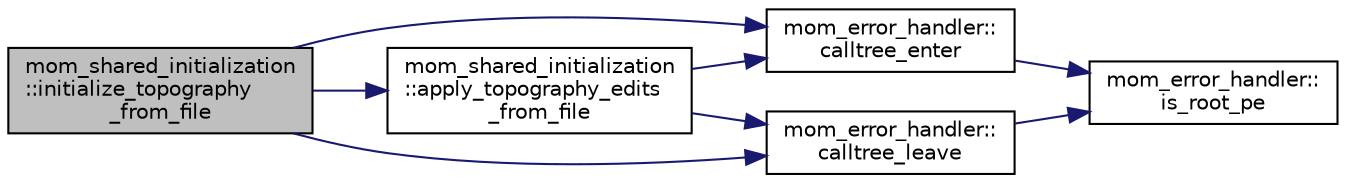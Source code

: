 digraph "mom_shared_initialization::initialize_topography_from_file"
{
 // INTERACTIVE_SVG=YES
  edge [fontname="Helvetica",fontsize="10",labelfontname="Helvetica",labelfontsize="10"];
  node [fontname="Helvetica",fontsize="10",shape=record];
  rankdir="LR";
  Node15 [label="mom_shared_initialization\l::initialize_topography\l_from_file",height=0.2,width=0.4,color="black", fillcolor="grey75", style="filled", fontcolor="black"];
  Node15 -> Node16 [color="midnightblue",fontsize="10",style="solid",fontname="Helvetica"];
  Node16 [label="mom_shared_initialization\l::apply_topography_edits\l_from_file",height=0.2,width=0.4,color="black", fillcolor="white", style="filled",URL="$namespacemom__shared__initialization.html#a56f496df42b7d22931c9e36cf1c58caa",tooltip="Applies a list of topography overrides read from a netcdf file. "];
  Node16 -> Node17 [color="midnightblue",fontsize="10",style="solid",fontname="Helvetica"];
  Node17 [label="mom_error_handler::\lcalltree_enter",height=0.2,width=0.4,color="black", fillcolor="white", style="filled",URL="$namespacemom__error__handler.html#a9cda07a87815f0e5594066162b4345c3",tooltip="Writes a message about entering a subroutine if call tree reporting is active. "];
  Node17 -> Node18 [color="midnightblue",fontsize="10",style="solid",fontname="Helvetica"];
  Node18 [label="mom_error_handler::\lis_root_pe",height=0.2,width=0.4,color="black", fillcolor="white", style="filled",URL="$namespacemom__error__handler.html#ad5f00a53059c72fe2332d1436c80ca71"];
  Node16 -> Node19 [color="midnightblue",fontsize="10",style="solid",fontname="Helvetica"];
  Node19 [label="mom_error_handler::\lcalltree_leave",height=0.2,width=0.4,color="black", fillcolor="white", style="filled",URL="$namespacemom__error__handler.html#a88ea67781e2ed9b73ab7eac8ea5e8578",tooltip="Writes a message about leaving a subroutine if call tree reporting is active. "];
  Node19 -> Node18 [color="midnightblue",fontsize="10",style="solid",fontname="Helvetica"];
  Node15 -> Node17 [color="midnightblue",fontsize="10",style="solid",fontname="Helvetica"];
  Node15 -> Node19 [color="midnightblue",fontsize="10",style="solid",fontname="Helvetica"];
}
